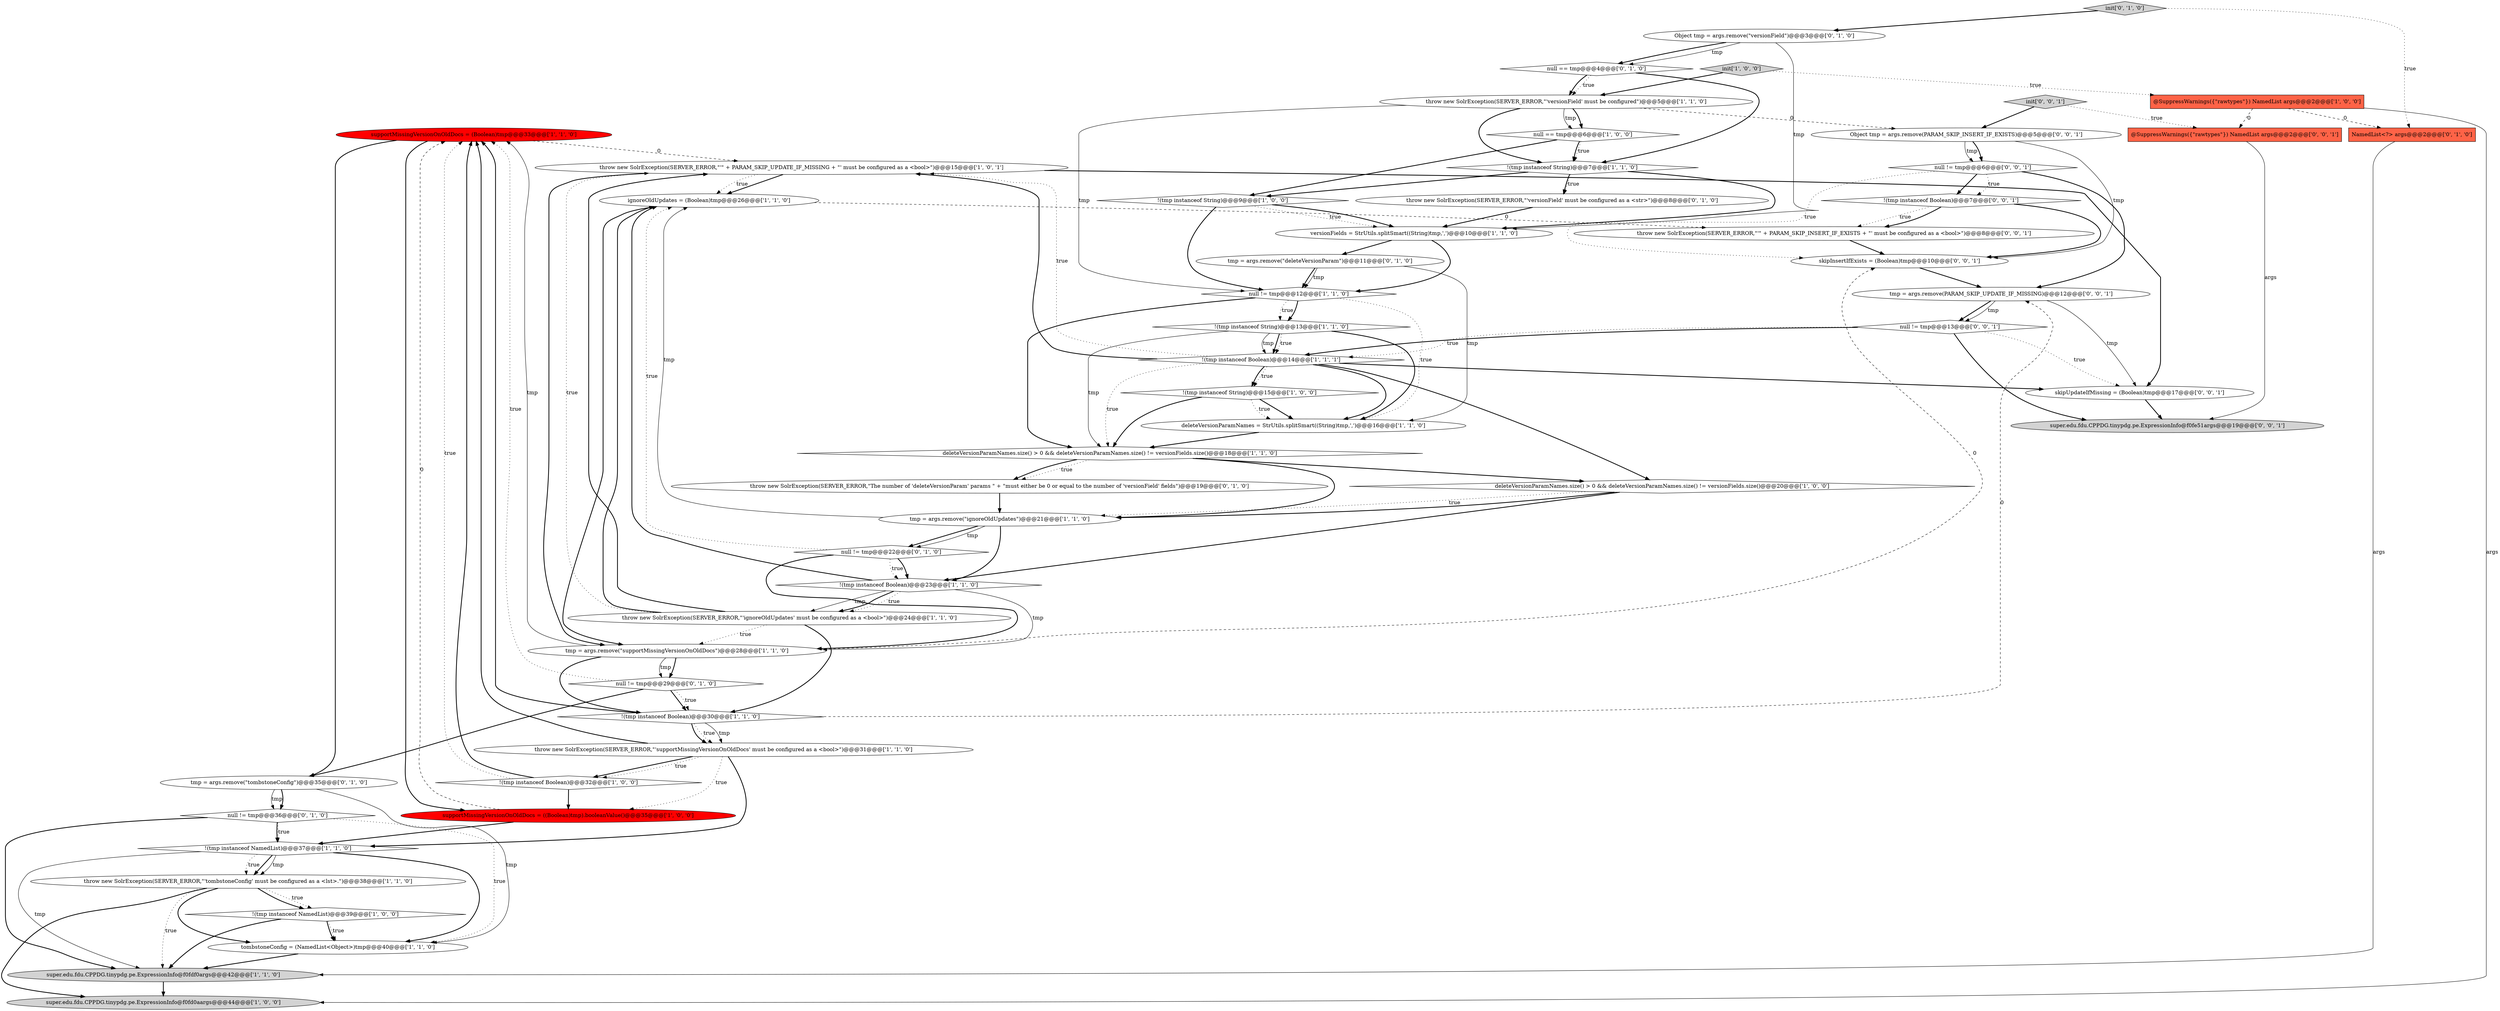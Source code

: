digraph {
29 [style = filled, label = "supportMissingVersionOnOldDocs = (Boolean)tmp@@@33@@@['1', '1', '0']", fillcolor = red, shape = ellipse image = "AAA1AAABBB1BBB"];
42 [style = filled, label = "null != tmp@@@6@@@['0', '0', '1']", fillcolor = white, shape = diamond image = "AAA0AAABBB3BBB"];
45 [style = filled, label = "skipUpdateIfMissing = (Boolean)tmp@@@17@@@['0', '0', '1']", fillcolor = white, shape = ellipse image = "AAA0AAABBB3BBB"];
8 [style = filled, label = "!(tmp instanceof String)@@@9@@@['1', '0', '0']", fillcolor = white, shape = diamond image = "AAA0AAABBB1BBB"];
44 [style = filled, label = "null != tmp@@@13@@@['0', '0', '1']", fillcolor = white, shape = diamond image = "AAA0AAABBB3BBB"];
17 [style = filled, label = "!(tmp instanceof String)@@@7@@@['1', '1', '0']", fillcolor = white, shape = diamond image = "AAA0AAABBB1BBB"];
22 [style = filled, label = "versionFields = StrUtils.splitSmart((String)tmp,',')@@@10@@@['1', '1', '0']", fillcolor = white, shape = ellipse image = "AAA0AAABBB1BBB"];
34 [style = filled, label = "null == tmp@@@4@@@['0', '1', '0']", fillcolor = white, shape = diamond image = "AAA0AAABBB2BBB"];
40 [style = filled, label = "null != tmp@@@22@@@['0', '1', '0']", fillcolor = white, shape = diamond image = "AAA0AAABBB2BBB"];
20 [style = filled, label = "tombstoneConfig = (NamedList<Object>)tmp@@@40@@@['1', '1', '0']", fillcolor = white, shape = ellipse image = "AAA0AAABBB1BBB"];
21 [style = filled, label = "throw new SolrException(SERVER_ERROR,\"'supportMissingVersionOnOldDocs' must be configured as a <bool>\")@@@31@@@['1', '1', '0']", fillcolor = white, shape = ellipse image = "AAA0AAABBB1BBB"];
30 [style = filled, label = "!(tmp instanceof NamedList)@@@37@@@['1', '1', '0']", fillcolor = white, shape = diamond image = "AAA0AAABBB1BBB"];
11 [style = filled, label = "throw new SolrException(SERVER_ERROR,\"'tombstoneConfig' must be configured as a <lst>.\")@@@38@@@['1', '1', '0']", fillcolor = white, shape = ellipse image = "AAA0AAABBB1BBB"];
39 [style = filled, label = "NamedList<?> args@@@2@@@['0', '1', '0']", fillcolor = tomato, shape = box image = "AAA1AAABBB2BBB"];
35 [style = filled, label = "throw new SolrException(SERVER_ERROR,\"The number of 'deleteVersionParam' params \" + \"must either be 0 or equal to the number of 'versionField' fields\")@@@19@@@['0', '1', '0']", fillcolor = white, shape = ellipse image = "AAA0AAABBB2BBB"];
27 [style = filled, label = "init['1', '0', '0']", fillcolor = lightgray, shape = diamond image = "AAA0AAABBB1BBB"];
46 [style = filled, label = "super.edu.fdu.CPPDG.tinypdg.pe.ExpressionInfo@f0fe51args@@@19@@@['0', '0', '1']", fillcolor = lightgray, shape = ellipse image = "AAA0AAABBB3BBB"];
0 [style = filled, label = "throw new SolrException(SERVER_ERROR,\"'ignoreOldUpdates' must be configured as a <bool>\")@@@24@@@['1', '1', '0']", fillcolor = white, shape = ellipse image = "AAA0AAABBB1BBB"];
14 [style = filled, label = "!(tmp instanceof Boolean)@@@23@@@['1', '1', '0']", fillcolor = white, shape = diamond image = "AAA0AAABBB1BBB"];
49 [style = filled, label = "Object tmp = args.remove(PARAM_SKIP_INSERT_IF_EXISTS)@@@5@@@['0', '0', '1']", fillcolor = white, shape = ellipse image = "AAA0AAABBB3BBB"];
7 [style = filled, label = "supportMissingVersionOnOldDocs = ((Boolean)tmp).booleanValue()@@@35@@@['1', '0', '0']", fillcolor = red, shape = ellipse image = "AAA1AAABBB1BBB"];
1 [style = filled, label = "throw new SolrException(SERVER_ERROR,\"'versionField' must be configured\")@@@5@@@['1', '1', '0']", fillcolor = white, shape = ellipse image = "AAA0AAABBB1BBB"];
4 [style = filled, label = "throw new SolrException(SERVER_ERROR,\"'\" + PARAM_SKIP_UPDATE_IF_MISSING + \"' must be configured as a <bool>\")@@@15@@@['1', '0', '1']", fillcolor = white, shape = ellipse image = "AAA0AAABBB1BBB"];
41 [style = filled, label = "tmp = args.remove(\"tombstoneConfig\")@@@35@@@['0', '1', '0']", fillcolor = white, shape = ellipse image = "AAA0AAABBB2BBB"];
33 [style = filled, label = "init['0', '1', '0']", fillcolor = lightgray, shape = diamond image = "AAA0AAABBB2BBB"];
2 [style = filled, label = "deleteVersionParamNames = StrUtils.splitSmart((String)tmp,',')@@@16@@@['1', '1', '0']", fillcolor = white, shape = ellipse image = "AAA0AAABBB1BBB"];
52 [style = filled, label = "init['0', '0', '1']", fillcolor = lightgray, shape = diamond image = "AAA0AAABBB3BBB"];
37 [style = filled, label = "throw new SolrException(SERVER_ERROR,\"'versionField' must be configured as a <str>\")@@@8@@@['0', '1', '0']", fillcolor = white, shape = ellipse image = "AAA0AAABBB2BBB"];
47 [style = filled, label = "skipInsertIfExists = (Boolean)tmp@@@10@@@['0', '0', '1']", fillcolor = white, shape = ellipse image = "AAA0AAABBB3BBB"];
12 [style = filled, label = "!(tmp instanceof Boolean)@@@30@@@['1', '1', '0']", fillcolor = white, shape = diamond image = "AAA0AAABBB1BBB"];
19 [style = filled, label = "!(tmp instanceof String)@@@15@@@['1', '0', '0']", fillcolor = white, shape = diamond image = "AAA0AAABBB1BBB"];
15 [style = filled, label = "super.edu.fdu.CPPDG.tinypdg.pe.ExpressionInfo@f0fdf0args@@@42@@@['1', '1', '0']", fillcolor = lightgray, shape = ellipse image = "AAA0AAABBB1BBB"];
23 [style = filled, label = "null == tmp@@@6@@@['1', '0', '0']", fillcolor = white, shape = diamond image = "AAA0AAABBB1BBB"];
25 [style = filled, label = "super.edu.fdu.CPPDG.tinypdg.pe.ExpressionInfo@f0fd0aargs@@@44@@@['1', '0', '0']", fillcolor = lightgray, shape = ellipse image = "AAA0AAABBB1BBB"];
9 [style = filled, label = "ignoreOldUpdates = (Boolean)tmp@@@26@@@['1', '1', '0']", fillcolor = white, shape = ellipse image = "AAA0AAABBB1BBB"];
36 [style = filled, label = "null != tmp@@@36@@@['0', '1', '0']", fillcolor = white, shape = diamond image = "AAA0AAABBB2BBB"];
5 [style = filled, label = "!(tmp instanceof NamedList)@@@39@@@['1', '0', '0']", fillcolor = white, shape = diamond image = "AAA0AAABBB1BBB"];
26 [style = filled, label = "null != tmp@@@12@@@['1', '1', '0']", fillcolor = white, shape = diamond image = "AAA0AAABBB1BBB"];
51 [style = filled, label = "throw new SolrException(SERVER_ERROR,\"'\" + PARAM_SKIP_INSERT_IF_EXISTS + \"' must be configured as a <bool>\")@@@8@@@['0', '0', '1']", fillcolor = white, shape = ellipse image = "AAA0AAABBB3BBB"];
6 [style = filled, label = "@SuppressWarnings({\"rawtypes\"}) NamedList args@@@2@@@['1', '0', '0']", fillcolor = tomato, shape = box image = "AAA1AAABBB1BBB"];
24 [style = filled, label = "deleteVersionParamNames.size() > 0 && deleteVersionParamNames.size() != versionFields.size()@@@18@@@['1', '1', '0']", fillcolor = white, shape = diamond image = "AAA0AAABBB1BBB"];
16 [style = filled, label = "!(tmp instanceof Boolean)@@@32@@@['1', '0', '0']", fillcolor = white, shape = diamond image = "AAA0AAABBB1BBB"];
32 [style = filled, label = "tmp = args.remove(\"deleteVersionParam\")@@@11@@@['0', '1', '0']", fillcolor = white, shape = ellipse image = "AAA0AAABBB2BBB"];
38 [style = filled, label = "null != tmp@@@29@@@['0', '1', '0']", fillcolor = white, shape = diamond image = "AAA0AAABBB2BBB"];
31 [style = filled, label = "Object tmp = args.remove(\"versionField\")@@@3@@@['0', '1', '0']", fillcolor = white, shape = ellipse image = "AAA0AAABBB2BBB"];
18 [style = filled, label = "tmp = args.remove(\"supportMissingVersionOnOldDocs\")@@@28@@@['1', '1', '0']", fillcolor = white, shape = ellipse image = "AAA0AAABBB1BBB"];
43 [style = filled, label = "!(tmp instanceof Boolean)@@@7@@@['0', '0', '1']", fillcolor = white, shape = diamond image = "AAA0AAABBB3BBB"];
48 [style = filled, label = "tmp = args.remove(PARAM_SKIP_UPDATE_IF_MISSING)@@@12@@@['0', '0', '1']", fillcolor = white, shape = ellipse image = "AAA0AAABBB3BBB"];
10 [style = filled, label = "tmp = args.remove(\"ignoreOldUpdates\")@@@21@@@['1', '1', '0']", fillcolor = white, shape = ellipse image = "AAA0AAABBB1BBB"];
13 [style = filled, label = "!(tmp instanceof String)@@@13@@@['1', '1', '0']", fillcolor = white, shape = diamond image = "AAA0AAABBB1BBB"];
28 [style = filled, label = "deleteVersionParamNames.size() > 0 && deleteVersionParamNames.size() != versionFields.size()@@@20@@@['1', '0', '0']", fillcolor = white, shape = diamond image = "AAA0AAABBB1BBB"];
50 [style = filled, label = "@SuppressWarnings({\"rawtypes\"}) NamedList args@@@2@@@['0', '0', '1']", fillcolor = tomato, shape = box image = "AAA0AAABBB3BBB"];
3 [style = filled, label = "!(tmp instanceof Boolean)@@@14@@@['1', '1', '1']", fillcolor = white, shape = diamond image = "AAA0AAABBB1BBB"];
42->47 [style = dotted, label="true"];
7->30 [style = bold, label=""];
5->20 [style = bold, label=""];
14->0 [style = dotted, label="true"];
32->2 [style = solid, label="tmp"];
15->25 [style = bold, label=""];
30->20 [style = bold, label=""];
24->35 [style = dotted, label="true"];
16->7 [style = bold, label=""];
38->12 [style = bold, label=""];
5->15 [style = bold, label=""];
43->51 [style = dotted, label="true"];
38->41 [style = bold, label=""];
42->48 [style = bold, label=""];
21->30 [style = bold, label=""];
26->13 [style = dotted, label="true"];
3->4 [style = bold, label=""];
12->21 [style = dotted, label="true"];
1->23 [style = bold, label=""];
28->14 [style = bold, label=""];
40->9 [style = dotted, label="true"];
19->24 [style = bold, label=""];
36->20 [style = dotted, label="true"];
44->46 [style = bold, label=""];
30->11 [style = bold, label=""];
1->49 [style = dashed, label="0"];
49->42 [style = solid, label="tmp"];
3->19 [style = bold, label=""];
6->50 [style = dashed, label="0"];
1->26 [style = solid, label="tmp"];
34->17 [style = bold, label=""];
51->47 [style = bold, label=""];
21->7 [style = dotted, label="true"];
8->22 [style = dotted, label="true"];
21->16 [style = bold, label=""];
23->17 [style = bold, label=""];
14->9 [style = bold, label=""];
35->10 [style = bold, label=""];
2->24 [style = bold, label=""];
23->17 [style = dotted, label="true"];
11->15 [style = dotted, label="true"];
20->15 [style = bold, label=""];
18->29 [style = solid, label="tmp"];
31->22 [style = solid, label="tmp"];
44->3 [style = dotted, label="true"];
13->24 [style = solid, label="tmp"];
11->25 [style = bold, label=""];
24->10 [style = bold, label=""];
18->38 [style = bold, label=""];
24->28 [style = bold, label=""];
31->34 [style = solid, label="tmp"];
38->12 [style = dotted, label="true"];
28->10 [style = dotted, label="true"];
12->21 [style = solid, label="tmp"];
13->3 [style = dotted, label="true"];
47->48 [style = bold, label=""];
10->14 [style = bold, label=""];
12->21 [style = bold, label=""];
26->2 [style = dotted, label="true"];
44->3 [style = bold, label=""];
16->29 [style = bold, label=""];
43->51 [style = bold, label=""];
18->12 [style = bold, label=""];
22->32 [style = bold, label=""];
4->18 [style = bold, label=""];
11->5 [style = dotted, label="true"];
19->2 [style = bold, label=""];
48->44 [style = bold, label=""];
23->8 [style = bold, label=""];
17->37 [style = bold, label=""];
26->24 [style = bold, label=""];
32->26 [style = bold, label=""];
26->13 [style = bold, label=""];
18->38 [style = solid, label="tmp"];
8->22 [style = bold, label=""];
30->15 [style = solid, label="tmp"];
1->17 [style = bold, label=""];
4->45 [style = bold, label=""];
41->36 [style = solid, label="tmp"];
48->44 [style = solid, label="tmp"];
36->30 [style = bold, label=""];
12->29 [style = bold, label=""];
21->29 [style = bold, label=""];
43->47 [style = bold, label=""];
29->4 [style = dashed, label="0"];
3->2 [style = bold, label=""];
42->43 [style = dotted, label="true"];
50->46 [style = solid, label="args"];
45->46 [style = bold, label=""];
21->16 [style = dotted, label="true"];
14->18 [style = solid, label="tmp"];
12->48 [style = dashed, label="0"];
30->11 [style = solid, label="tmp"];
44->45 [style = dotted, label="true"];
33->39 [style = dotted, label="true"];
17->8 [style = bold, label=""];
22->26 [style = bold, label=""];
4->9 [style = bold, label=""];
0->18 [style = dotted, label="true"];
0->12 [style = bold, label=""];
3->45 [style = bold, label=""];
0->4 [style = dotted, label="true"];
32->26 [style = solid, label="tmp"];
34->1 [style = dotted, label="true"];
31->34 [style = bold, label=""];
3->24 [style = dotted, label="true"];
40->14 [style = dotted, label="true"];
9->51 [style = dashed, label="0"];
52->50 [style = dotted, label="true"];
11->5 [style = bold, label=""];
3->28 [style = bold, label=""];
37->22 [style = bold, label=""];
41->36 [style = bold, label=""];
48->45 [style = solid, label="tmp"];
9->18 [style = bold, label=""];
39->15 [style = solid, label="args"];
14->0 [style = solid, label="tmp"];
10->40 [style = bold, label=""];
40->14 [style = bold, label=""];
17->37 [style = dotted, label="true"];
6->25 [style = solid, label="args"];
30->11 [style = dotted, label="true"];
16->29 [style = dotted, label="true"];
36->30 [style = dotted, label="true"];
13->2 [style = bold, label=""];
11->20 [style = bold, label=""];
49->42 [style = bold, label=""];
0->9 [style = bold, label=""];
27->1 [style = bold, label=""];
18->47 [style = dashed, label="0"];
42->43 [style = bold, label=""];
28->10 [style = bold, label=""];
52->49 [style = bold, label=""];
24->35 [style = bold, label=""];
19->2 [style = dotted, label="true"];
34->1 [style = bold, label=""];
29->41 [style = bold, label=""];
36->15 [style = bold, label=""];
3->4 [style = dotted, label="true"];
40->18 [style = bold, label=""];
17->22 [style = bold, label=""];
10->9 [style = solid, label="tmp"];
3->19 [style = dotted, label="true"];
13->3 [style = bold, label=""];
14->0 [style = bold, label=""];
0->4 [style = bold, label=""];
41->20 [style = solid, label="tmp"];
10->40 [style = solid, label="tmp"];
33->31 [style = bold, label=""];
29->7 [style = bold, label=""];
5->20 [style = dotted, label="true"];
7->29 [style = dashed, label="0"];
1->23 [style = solid, label="tmp"];
27->6 [style = dotted, label="true"];
38->29 [style = dotted, label="true"];
4->9 [style = dotted, label="true"];
13->3 [style = solid, label="tmp"];
6->39 [style = dashed, label="0"];
49->47 [style = solid, label="tmp"];
8->26 [style = bold, label=""];
}
